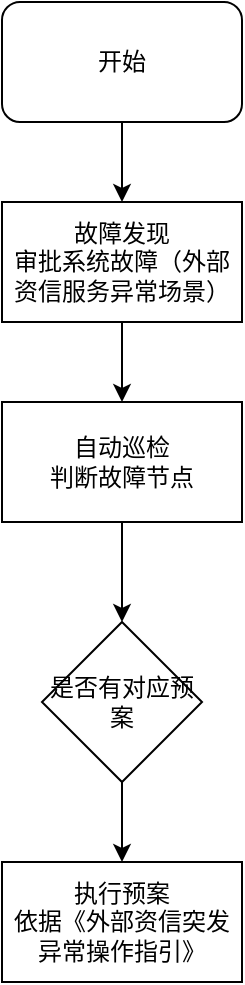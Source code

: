 <mxfile version="14.4.2" type="github">
  <diagram id="MKcHEHEwm5RcW2fj8WLi" name="Page-1">
    <mxGraphModel dx="1422" dy="762" grid="1" gridSize="10" guides="1" tooltips="1" connect="1" arrows="1" fold="1" page="1" pageScale="1" pageWidth="827" pageHeight="1169" math="0" shadow="0">
      <root>
        <mxCell id="0" />
        <mxCell id="1" parent="0" />
        <mxCell id="OwDI_MBdAseSTSZx5Pmu-8" value="" style="edgeStyle=orthogonalEdgeStyle;rounded=0;orthogonalLoop=1;jettySize=auto;html=1;entryX=0.5;entryY=0;entryDx=0;entryDy=0;" edge="1" parent="1" source="OwDI_MBdAseSTSZx5Pmu-1" target="OwDI_MBdAseSTSZx5Pmu-9">
          <mxGeometry relative="1" as="geometry">
            <mxPoint x="220" y="210" as="targetPoint" />
          </mxGeometry>
        </mxCell>
        <mxCell id="OwDI_MBdAseSTSZx5Pmu-1" value="开始" style="rounded=1;whiteSpace=wrap;html=1;" vertex="1" parent="1">
          <mxGeometry x="160" y="70" width="120" height="60" as="geometry" />
        </mxCell>
        <mxCell id="OwDI_MBdAseSTSZx5Pmu-11" value="" style="edgeStyle=orthogonalEdgeStyle;rounded=0;orthogonalLoop=1;jettySize=auto;html=1;" edge="1" parent="1" source="OwDI_MBdAseSTSZx5Pmu-9" target="OwDI_MBdAseSTSZx5Pmu-10">
          <mxGeometry relative="1" as="geometry" />
        </mxCell>
        <mxCell id="OwDI_MBdAseSTSZx5Pmu-9" value="故障发现&lt;br&gt;审批系统故障（外部资信服务异常场景）" style="rounded=0;whiteSpace=wrap;html=1;" vertex="1" parent="1">
          <mxGeometry x="160" y="170" width="120" height="60" as="geometry" />
        </mxCell>
        <mxCell id="OwDI_MBdAseSTSZx5Pmu-15" value="" style="edgeStyle=orthogonalEdgeStyle;rounded=0;orthogonalLoop=1;jettySize=auto;html=1;" edge="1" parent="1" source="OwDI_MBdAseSTSZx5Pmu-10" target="OwDI_MBdAseSTSZx5Pmu-14">
          <mxGeometry relative="1" as="geometry" />
        </mxCell>
        <mxCell id="OwDI_MBdAseSTSZx5Pmu-10" value="自动巡检&lt;br&gt;判断故障节点" style="rounded=0;whiteSpace=wrap;html=1;" vertex="1" parent="1">
          <mxGeometry x="160" y="270" width="120" height="60" as="geometry" />
        </mxCell>
        <mxCell id="OwDI_MBdAseSTSZx5Pmu-12" value="执行预案&lt;br&gt;依据《外部资信突发异常操作指引》" style="rounded=0;whiteSpace=wrap;html=1;" vertex="1" parent="1">
          <mxGeometry x="160" y="500" width="120" height="60" as="geometry" />
        </mxCell>
        <mxCell id="OwDI_MBdAseSTSZx5Pmu-16" value="" style="edgeStyle=orthogonalEdgeStyle;rounded=0;orthogonalLoop=1;jettySize=auto;html=1;" edge="1" parent="1" source="OwDI_MBdAseSTSZx5Pmu-14" target="OwDI_MBdAseSTSZx5Pmu-12">
          <mxGeometry relative="1" as="geometry" />
        </mxCell>
        <mxCell id="OwDI_MBdAseSTSZx5Pmu-14" value="是否有对应预案" style="rhombus;whiteSpace=wrap;html=1;rounded=0;" vertex="1" parent="1">
          <mxGeometry x="180" y="380" width="80" height="80" as="geometry" />
        </mxCell>
      </root>
    </mxGraphModel>
  </diagram>
</mxfile>
